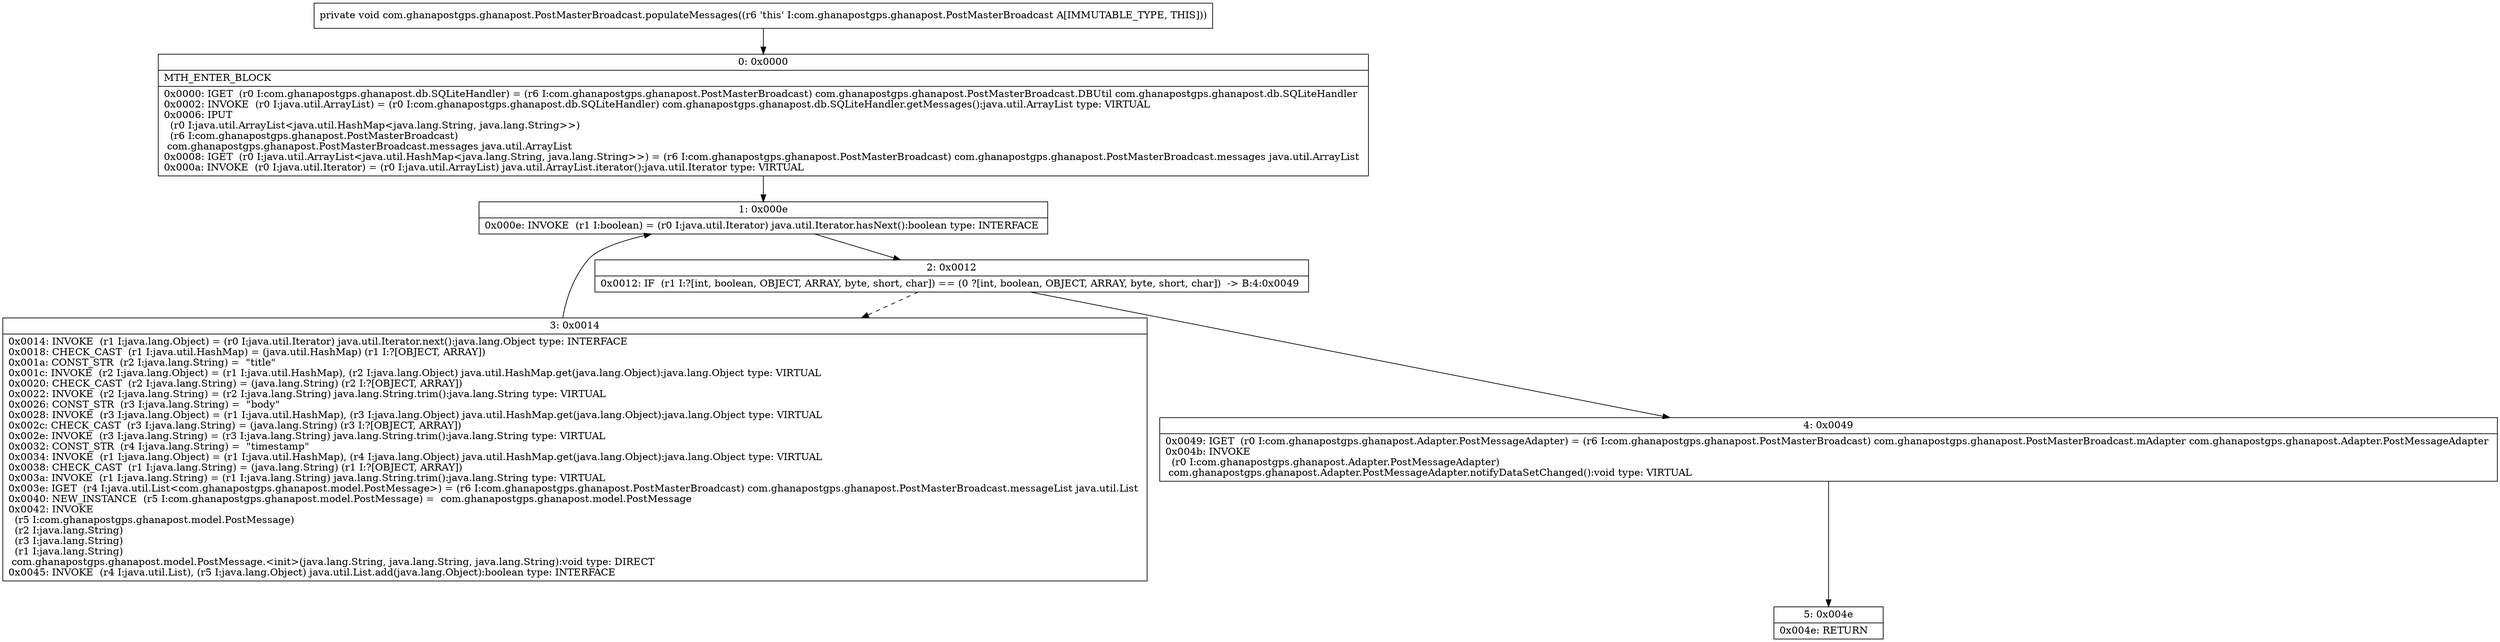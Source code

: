 digraph "CFG forcom.ghanapostgps.ghanapost.PostMasterBroadcast.populateMessages()V" {
Node_0 [shape=record,label="{0\:\ 0x0000|MTH_ENTER_BLOCK\l|0x0000: IGET  (r0 I:com.ghanapostgps.ghanapost.db.SQLiteHandler) = (r6 I:com.ghanapostgps.ghanapost.PostMasterBroadcast) com.ghanapostgps.ghanapost.PostMasterBroadcast.DBUtil com.ghanapostgps.ghanapost.db.SQLiteHandler \l0x0002: INVOKE  (r0 I:java.util.ArrayList) = (r0 I:com.ghanapostgps.ghanapost.db.SQLiteHandler) com.ghanapostgps.ghanapost.db.SQLiteHandler.getMessages():java.util.ArrayList type: VIRTUAL \l0x0006: IPUT  \l  (r0 I:java.util.ArrayList\<java.util.HashMap\<java.lang.String, java.lang.String\>\>)\l  (r6 I:com.ghanapostgps.ghanapost.PostMasterBroadcast)\l com.ghanapostgps.ghanapost.PostMasterBroadcast.messages java.util.ArrayList \l0x0008: IGET  (r0 I:java.util.ArrayList\<java.util.HashMap\<java.lang.String, java.lang.String\>\>) = (r6 I:com.ghanapostgps.ghanapost.PostMasterBroadcast) com.ghanapostgps.ghanapost.PostMasterBroadcast.messages java.util.ArrayList \l0x000a: INVOKE  (r0 I:java.util.Iterator) = (r0 I:java.util.ArrayList) java.util.ArrayList.iterator():java.util.Iterator type: VIRTUAL \l}"];
Node_1 [shape=record,label="{1\:\ 0x000e|0x000e: INVOKE  (r1 I:boolean) = (r0 I:java.util.Iterator) java.util.Iterator.hasNext():boolean type: INTERFACE \l}"];
Node_2 [shape=record,label="{2\:\ 0x0012|0x0012: IF  (r1 I:?[int, boolean, OBJECT, ARRAY, byte, short, char]) == (0 ?[int, boolean, OBJECT, ARRAY, byte, short, char])  \-\> B:4:0x0049 \l}"];
Node_3 [shape=record,label="{3\:\ 0x0014|0x0014: INVOKE  (r1 I:java.lang.Object) = (r0 I:java.util.Iterator) java.util.Iterator.next():java.lang.Object type: INTERFACE \l0x0018: CHECK_CAST  (r1 I:java.util.HashMap) = (java.util.HashMap) (r1 I:?[OBJECT, ARRAY]) \l0x001a: CONST_STR  (r2 I:java.lang.String) =  \"title\" \l0x001c: INVOKE  (r2 I:java.lang.Object) = (r1 I:java.util.HashMap), (r2 I:java.lang.Object) java.util.HashMap.get(java.lang.Object):java.lang.Object type: VIRTUAL \l0x0020: CHECK_CAST  (r2 I:java.lang.String) = (java.lang.String) (r2 I:?[OBJECT, ARRAY]) \l0x0022: INVOKE  (r2 I:java.lang.String) = (r2 I:java.lang.String) java.lang.String.trim():java.lang.String type: VIRTUAL \l0x0026: CONST_STR  (r3 I:java.lang.String) =  \"body\" \l0x0028: INVOKE  (r3 I:java.lang.Object) = (r1 I:java.util.HashMap), (r3 I:java.lang.Object) java.util.HashMap.get(java.lang.Object):java.lang.Object type: VIRTUAL \l0x002c: CHECK_CAST  (r3 I:java.lang.String) = (java.lang.String) (r3 I:?[OBJECT, ARRAY]) \l0x002e: INVOKE  (r3 I:java.lang.String) = (r3 I:java.lang.String) java.lang.String.trim():java.lang.String type: VIRTUAL \l0x0032: CONST_STR  (r4 I:java.lang.String) =  \"timestamp\" \l0x0034: INVOKE  (r1 I:java.lang.Object) = (r1 I:java.util.HashMap), (r4 I:java.lang.Object) java.util.HashMap.get(java.lang.Object):java.lang.Object type: VIRTUAL \l0x0038: CHECK_CAST  (r1 I:java.lang.String) = (java.lang.String) (r1 I:?[OBJECT, ARRAY]) \l0x003a: INVOKE  (r1 I:java.lang.String) = (r1 I:java.lang.String) java.lang.String.trim():java.lang.String type: VIRTUAL \l0x003e: IGET  (r4 I:java.util.List\<com.ghanapostgps.ghanapost.model.PostMessage\>) = (r6 I:com.ghanapostgps.ghanapost.PostMasterBroadcast) com.ghanapostgps.ghanapost.PostMasterBroadcast.messageList java.util.List \l0x0040: NEW_INSTANCE  (r5 I:com.ghanapostgps.ghanapost.model.PostMessage) =  com.ghanapostgps.ghanapost.model.PostMessage \l0x0042: INVOKE  \l  (r5 I:com.ghanapostgps.ghanapost.model.PostMessage)\l  (r2 I:java.lang.String)\l  (r3 I:java.lang.String)\l  (r1 I:java.lang.String)\l com.ghanapostgps.ghanapost.model.PostMessage.\<init\>(java.lang.String, java.lang.String, java.lang.String):void type: DIRECT \l0x0045: INVOKE  (r4 I:java.util.List), (r5 I:java.lang.Object) java.util.List.add(java.lang.Object):boolean type: INTERFACE \l}"];
Node_4 [shape=record,label="{4\:\ 0x0049|0x0049: IGET  (r0 I:com.ghanapostgps.ghanapost.Adapter.PostMessageAdapter) = (r6 I:com.ghanapostgps.ghanapost.PostMasterBroadcast) com.ghanapostgps.ghanapost.PostMasterBroadcast.mAdapter com.ghanapostgps.ghanapost.Adapter.PostMessageAdapter \l0x004b: INVOKE  \l  (r0 I:com.ghanapostgps.ghanapost.Adapter.PostMessageAdapter)\l com.ghanapostgps.ghanapost.Adapter.PostMessageAdapter.notifyDataSetChanged():void type: VIRTUAL \l}"];
Node_5 [shape=record,label="{5\:\ 0x004e|0x004e: RETURN   \l}"];
MethodNode[shape=record,label="{private void com.ghanapostgps.ghanapost.PostMasterBroadcast.populateMessages((r6 'this' I:com.ghanapostgps.ghanapost.PostMasterBroadcast A[IMMUTABLE_TYPE, THIS])) }"];
MethodNode -> Node_0;
Node_0 -> Node_1;
Node_1 -> Node_2;
Node_2 -> Node_3[style=dashed];
Node_2 -> Node_4;
Node_3 -> Node_1;
Node_4 -> Node_5;
}

